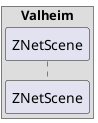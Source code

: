 ﻿@startuml
'' Jotunn loading sequence

box Valheim
	participant ZNetScene
end box

box Jotunn

end box

box Pulleys

end box

@enduml